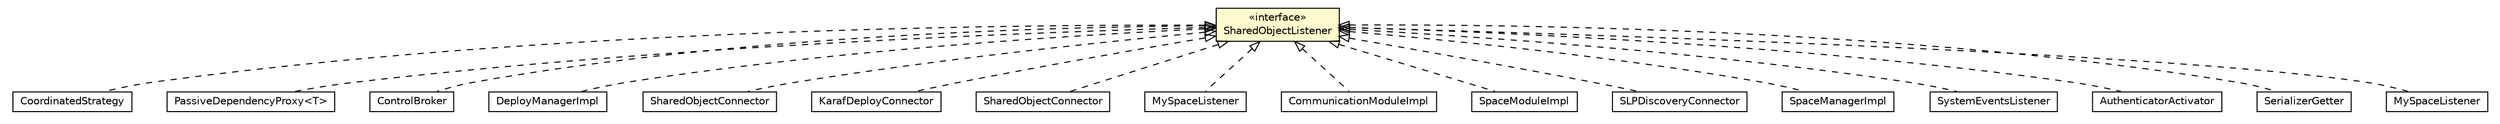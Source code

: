 #!/usr/local/bin/dot
#
# Class diagram 
# Generated by UMLGraph version R5_6-24-gf6e263 (http://www.umlgraph.org/)
#

digraph G {
	edge [fontname="Helvetica",fontsize=10,labelfontname="Helvetica",labelfontsize=10];
	node [fontname="Helvetica",fontsize=10,shape=plaintext];
	nodesep=0.25;
	ranksep=0.5;
	// org.universAAL.middleware.container.SharedObjectListener
	c7548114 [label=<<table title="org.universAAL.middleware.container.SharedObjectListener" border="0" cellborder="1" cellspacing="0" cellpadding="2" port="p" bgcolor="lemonChiffon" href="./SharedObjectListener.html">
		<tr><td><table border="0" cellspacing="0" cellpadding="1">
<tr><td align="center" balign="center"> &#171;interface&#187; </td></tr>
<tr><td align="center" balign="center"> SharedObjectListener </td></tr>
		</table></td></tr>
		</table>>, URL="./SharedObjectListener.html", fontname="Helvetica", fontcolor="black", fontsize=10.0];
	// org.universAAL.middleware.ui.impl.generic.CoordinatedStrategy
	c7548538 [label=<<table title="org.universAAL.middleware.ui.impl.generic.CoordinatedStrategy" border="0" cellborder="1" cellspacing="0" cellpadding="2" port="p" href="../ui/impl/generic/CoordinatedStrategy.html">
		<tr><td><table border="0" cellspacing="0" cellpadding="1">
<tr><td align="center" balign="center"> CoordinatedStrategy </td></tr>
		</table></td></tr>
		</table>>, URL="../ui/impl/generic/CoordinatedStrategy.html", fontname="Helvetica", fontcolor="black", fontsize=10.0];
	// org.universAAL.utilities.ioc.dependencies.impl.PassiveDependencyProxy<T>
	c7548852 [label=<<table title="org.universAAL.utilities.ioc.dependencies.impl.PassiveDependencyProxy" border="0" cellborder="1" cellspacing="0" cellpadding="2" port="p" href="../../utilities/ioc/dependencies/impl/PassiveDependencyProxy.html">
		<tr><td><table border="0" cellspacing="0" cellpadding="1">
<tr><td align="center" balign="center"> PassiveDependencyProxy&lt;T&gt; </td></tr>
		</table></td></tr>
		</table>>, URL="../../utilities/ioc/dependencies/impl/PassiveDependencyProxy.html", fontname="Helvetica", fontcolor="black", fontsize=10.0];
	// org.universAAL.middleware.brokers.control.ControlBroker
	c7549229 [label=<<table title="org.universAAL.middleware.brokers.control.ControlBroker" border="0" cellborder="1" cellspacing="0" cellpadding="2" port="p" href="../brokers/control/ControlBroker.html">
		<tr><td><table border="0" cellspacing="0" cellpadding="1">
<tr><td align="center" balign="center"> ControlBroker </td></tr>
		</table></td></tr>
		</table>>, URL="../brokers/control/ControlBroker.html", fontname="Helvetica", fontcolor="black", fontsize=10.0];
	// org.universAAL.middleware.managers.deploy.DeployManagerImpl
	c7549232 [label=<<table title="org.universAAL.middleware.managers.deploy.DeployManagerImpl" border="0" cellborder="1" cellspacing="0" cellpadding="2" port="p" href="../managers/deploy/DeployManagerImpl.html">
		<tr><td><table border="0" cellspacing="0" cellpadding="1">
<tr><td align="center" balign="center"> DeployManagerImpl </td></tr>
		</table></td></tr>
		</table>>, URL="../managers/deploy/DeployManagerImpl.html", fontname="Helvetica", fontcolor="black", fontsize=10.0];
	// org.universAAL.middleware.managers.configuration.core.impl.secondaryManagers.SharedObjectConnector
	c7549251 [label=<<table title="org.universAAL.middleware.managers.configuration.core.impl.secondaryManagers.SharedObjectConnector" border="0" cellborder="1" cellspacing="0" cellpadding="2" port="p" href="../managers/configuration/core/impl/secondaryManagers/SharedObjectConnector.html">
		<tr><td><table border="0" cellspacing="0" cellpadding="1">
<tr><td align="center" balign="center"> SharedObjectConnector </td></tr>
		</table></td></tr>
		</table>>, URL="../managers/configuration/core/impl/secondaryManagers/SharedObjectConnector.html", fontname="Helvetica", fontcolor="black", fontsize=10.0];
	// org.universAAL.middleware.connectors.deploy.karaf.KarafDeployConnector
	c7549270 [label=<<table title="org.universAAL.middleware.connectors.deploy.karaf.KarafDeployConnector" border="0" cellborder="1" cellspacing="0" cellpadding="2" port="p" href="../connectors/deploy/karaf/KarafDeployConnector.html">
		<tr><td><table border="0" cellspacing="0" cellpadding="1">
<tr><td align="center" balign="center"> KarafDeployConnector </td></tr>
		</table></td></tr>
		</table>>, URL="../connectors/deploy/karaf/KarafDeployConnector.html", fontname="Helvetica", fontcolor="black", fontsize=10.0];
	// org.universAAL.middleware.managers.distributedmw.impl.SharedObjectConnector
	c7549286 [label=<<table title="org.universAAL.middleware.managers.distributedmw.impl.SharedObjectConnector" border="0" cellborder="1" cellspacing="0" cellpadding="2" port="p" href="../managers/distributedmw/impl/SharedObjectConnector.html">
		<tr><td><table border="0" cellspacing="0" cellpadding="1">
<tr><td align="center" balign="center"> SharedObjectConnector </td></tr>
		</table></td></tr>
		</table>>, URL="../managers/distributedmw/impl/SharedObjectConnector.html", fontname="Helvetica", fontcolor="black", fontsize=10.0];
	// org.universAAL.middleware.managers.distributedmw.impl.MySpaceListener
	c7549287 [label=<<table title="org.universAAL.middleware.managers.distributedmw.impl.MySpaceListener" border="0" cellborder="1" cellspacing="0" cellpadding="2" port="p" href="../managers/distributedmw/impl/MySpaceListener.html">
		<tr><td><table border="0" cellspacing="0" cellpadding="1">
<tr><td align="center" balign="center"> MySpaceListener </td></tr>
		</table></td></tr>
		</table>>, URL="../managers/distributedmw/impl/MySpaceListener.html", fontname="Helvetica", fontcolor="black", fontsize=10.0];
	// org.universAAL.middleware.modules.communication.CommunicationModuleImpl
	c7549306 [label=<<table title="org.universAAL.middleware.modules.communication.CommunicationModuleImpl" border="0" cellborder="1" cellspacing="0" cellpadding="2" port="p" href="../modules/communication/CommunicationModuleImpl.html">
		<tr><td><table border="0" cellspacing="0" cellpadding="1">
<tr><td align="center" balign="center"> CommunicationModuleImpl </td></tr>
		</table></td></tr>
		</table>>, URL="../modules/communication/CommunicationModuleImpl.html", fontname="Helvetica", fontcolor="black", fontsize=10.0];
	// org.universAAL.middleware.modules.space.SpaceModuleImpl
	c7549313 [label=<<table title="org.universAAL.middleware.modules.space.SpaceModuleImpl" border="0" cellborder="1" cellspacing="0" cellpadding="2" port="p" href="../modules/space/SpaceModuleImpl.html">
		<tr><td><table border="0" cellspacing="0" cellpadding="1">
<tr><td align="center" balign="center"> SpaceModuleImpl </td></tr>
		</table></td></tr>
		</table>>, URL="../modules/space/SpaceModuleImpl.html", fontname="Helvetica", fontcolor="black", fontsize=10.0];
	// org.universAAL.middleware.connectors.discovery.slp.SLPDiscoveryConnector
	c7549315 [label=<<table title="org.universAAL.middleware.connectors.discovery.slp.SLPDiscoveryConnector" border="0" cellborder="1" cellspacing="0" cellpadding="2" port="p" href="../connectors/discovery/slp/SLPDiscoveryConnector.html">
		<tr><td><table border="0" cellspacing="0" cellpadding="1">
<tr><td align="center" balign="center"> SLPDiscoveryConnector </td></tr>
		</table></td></tr>
		</table>>, URL="../connectors/discovery/slp/SLPDiscoveryConnector.html", fontname="Helvetica", fontcolor="black", fontsize=10.0];
	// org.universAAL.middleware.managers.space.SpaceManagerImpl
	c7549317 [label=<<table title="org.universAAL.middleware.managers.space.SpaceManagerImpl" border="0" cellborder="1" cellspacing="0" cellpadding="2" port="p" href="../managers/space/SpaceManagerImpl.html">
		<tr><td><table border="0" cellspacing="0" cellpadding="1">
<tr><td align="center" balign="center"> SpaceManagerImpl </td></tr>
		</table></td></tr>
		</table>>, URL="../managers/space/SpaceManagerImpl.html", fontname="Helvetica", fontcolor="black", fontsize=10.0];
	// org.universAAL.context.sysinfo.SystemEventsListener
	c7549437 [label=<<table title="org.universAAL.context.sysinfo.SystemEventsListener" border="0" cellborder="1" cellspacing="0" cellpadding="2" port="p" href="../../context/sysinfo/SystemEventsListener.html">
		<tr><td><table border="0" cellspacing="0" cellpadding="1">
<tr><td align="center" balign="center"> SystemEventsListener </td></tr>
		</table></td></tr>
		</table>>, URL="../../context/sysinfo/SystemEventsListener.html", fontname="Helvetica", fontcolor="black", fontsize=10.0];
	// org.universAAL.security.authenticator.profile.AuthenticatorActivator
	c7549987 [label=<<table title="org.universAAL.security.authenticator.profile.AuthenticatorActivator" border="0" cellborder="1" cellspacing="0" cellpadding="2" port="p" href="../../security/authenticator/profile/AuthenticatorActivator.html">
		<tr><td><table border="0" cellspacing="0" cellpadding="1">
<tr><td align="center" balign="center"> AuthenticatorActivator </td></tr>
		</table></td></tr>
		</table>>, URL="../../security/authenticator/profile/AuthenticatorActivator.html", fontname="Helvetica", fontcolor="black", fontsize=10.0];
	// org.universAAL.security.session.manager.helpers.SerializerGetter
	c7550003 [label=<<table title="org.universAAL.security.session.manager.helpers.SerializerGetter" border="0" cellborder="1" cellspacing="0" cellpadding="2" port="p" href="../../security/session/manager/helpers/SerializerGetter.html">
		<tr><td><table border="0" cellspacing="0" cellpadding="1">
<tr><td align="center" balign="center"> SerializerGetter </td></tr>
		</table></td></tr>
		</table>>, URL="../../security/session/manager/helpers/SerializerGetter.html", fontname="Helvetica", fontcolor="black", fontsize=10.0];
	// org.universAAL.tools.logmonitor.bus_member.MySpaceListener
	c7550644 [label=<<table title="org.universAAL.tools.logmonitor.bus_member.MySpaceListener" border="0" cellborder="1" cellspacing="0" cellpadding="2" port="p" href="../../tools/logmonitor/bus_member/MySpaceListener.html">
		<tr><td><table border="0" cellspacing="0" cellpadding="1">
<tr><td align="center" balign="center"> MySpaceListener </td></tr>
		</table></td></tr>
		</table>>, URL="../../tools/logmonitor/bus_member/MySpaceListener.html", fontname="Helvetica", fontcolor="black", fontsize=10.0];
	//org.universAAL.middleware.ui.impl.generic.CoordinatedStrategy implements org.universAAL.middleware.container.SharedObjectListener
	c7548114:p -> c7548538:p [dir=back,arrowtail=empty,style=dashed];
	//org.universAAL.utilities.ioc.dependencies.impl.PassiveDependencyProxy<T> implements org.universAAL.middleware.container.SharedObjectListener
	c7548114:p -> c7548852:p [dir=back,arrowtail=empty,style=dashed];
	//org.universAAL.middleware.brokers.control.ControlBroker implements org.universAAL.middleware.container.SharedObjectListener
	c7548114:p -> c7549229:p [dir=back,arrowtail=empty,style=dashed];
	//org.universAAL.middleware.managers.deploy.DeployManagerImpl implements org.universAAL.middleware.container.SharedObjectListener
	c7548114:p -> c7549232:p [dir=back,arrowtail=empty,style=dashed];
	//org.universAAL.middleware.managers.configuration.core.impl.secondaryManagers.SharedObjectConnector implements org.universAAL.middleware.container.SharedObjectListener
	c7548114:p -> c7549251:p [dir=back,arrowtail=empty,style=dashed];
	//org.universAAL.middleware.connectors.deploy.karaf.KarafDeployConnector implements org.universAAL.middleware.container.SharedObjectListener
	c7548114:p -> c7549270:p [dir=back,arrowtail=empty,style=dashed];
	//org.universAAL.middleware.managers.distributedmw.impl.SharedObjectConnector implements org.universAAL.middleware.container.SharedObjectListener
	c7548114:p -> c7549286:p [dir=back,arrowtail=empty,style=dashed];
	//org.universAAL.middleware.managers.distributedmw.impl.MySpaceListener implements org.universAAL.middleware.container.SharedObjectListener
	c7548114:p -> c7549287:p [dir=back,arrowtail=empty,style=dashed];
	//org.universAAL.middleware.modules.communication.CommunicationModuleImpl implements org.universAAL.middleware.container.SharedObjectListener
	c7548114:p -> c7549306:p [dir=back,arrowtail=empty,style=dashed];
	//org.universAAL.middleware.modules.space.SpaceModuleImpl implements org.universAAL.middleware.container.SharedObjectListener
	c7548114:p -> c7549313:p [dir=back,arrowtail=empty,style=dashed];
	//org.universAAL.middleware.connectors.discovery.slp.SLPDiscoveryConnector implements org.universAAL.middleware.container.SharedObjectListener
	c7548114:p -> c7549315:p [dir=back,arrowtail=empty,style=dashed];
	//org.universAAL.middleware.managers.space.SpaceManagerImpl implements org.universAAL.middleware.container.SharedObjectListener
	c7548114:p -> c7549317:p [dir=back,arrowtail=empty,style=dashed];
	//org.universAAL.context.sysinfo.SystemEventsListener implements org.universAAL.middleware.container.SharedObjectListener
	c7548114:p -> c7549437:p [dir=back,arrowtail=empty,style=dashed];
	//org.universAAL.security.authenticator.profile.AuthenticatorActivator implements org.universAAL.middleware.container.SharedObjectListener
	c7548114:p -> c7549987:p [dir=back,arrowtail=empty,style=dashed];
	//org.universAAL.security.session.manager.helpers.SerializerGetter implements org.universAAL.middleware.container.SharedObjectListener
	c7548114:p -> c7550003:p [dir=back,arrowtail=empty,style=dashed];
	//org.universAAL.tools.logmonitor.bus_member.MySpaceListener implements org.universAAL.middleware.container.SharedObjectListener
	c7548114:p -> c7550644:p [dir=back,arrowtail=empty,style=dashed];
}

